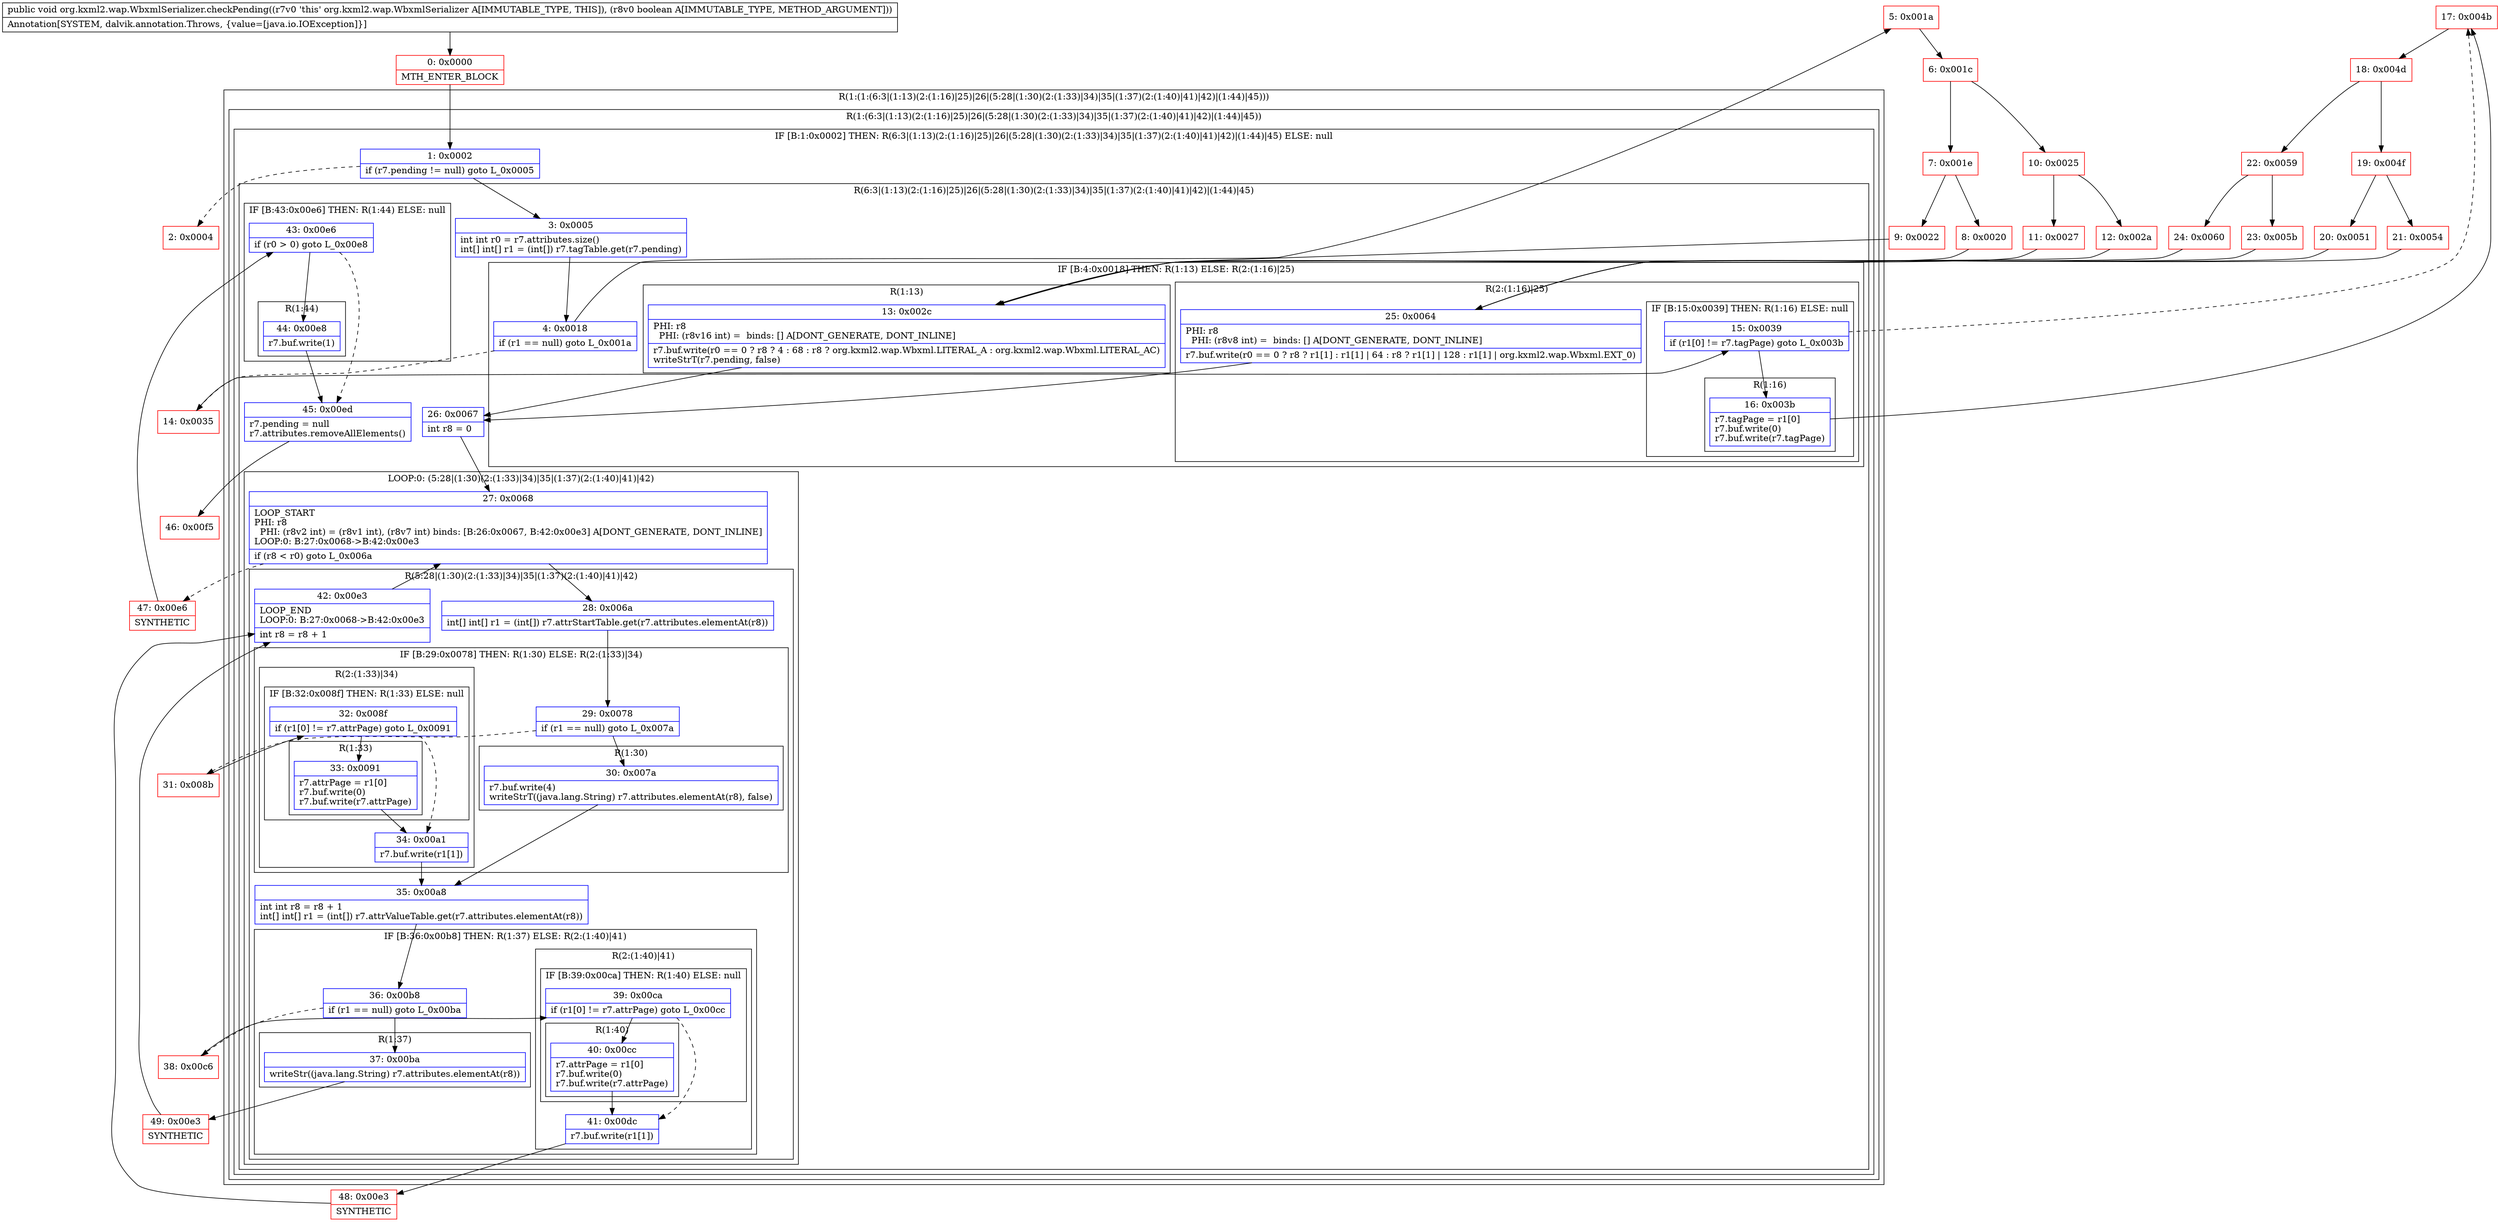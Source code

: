 digraph "CFG fororg.kxml2.wap.WbxmlSerializer.checkPending(Z)V" {
subgraph cluster_Region_1740672825 {
label = "R(1:(1:(6:3|(1:13)(2:(1:16)|25)|26|(5:28|(1:30)(2:(1:33)|34)|35|(1:37)(2:(1:40)|41)|42)|(1:44)|45)))";
node [shape=record,color=blue];
subgraph cluster_Region_1149976731 {
label = "R(1:(6:3|(1:13)(2:(1:16)|25)|26|(5:28|(1:30)(2:(1:33)|34)|35|(1:37)(2:(1:40)|41)|42)|(1:44)|45))";
node [shape=record,color=blue];
subgraph cluster_IfRegion_1380335417 {
label = "IF [B:1:0x0002] THEN: R(6:3|(1:13)(2:(1:16)|25)|26|(5:28|(1:30)(2:(1:33)|34)|35|(1:37)(2:(1:40)|41)|42)|(1:44)|45) ELSE: null";
node [shape=record,color=blue];
Node_1 [shape=record,label="{1\:\ 0x0002|if (r7.pending != null) goto L_0x0005\l}"];
subgraph cluster_Region_1631418808 {
label = "R(6:3|(1:13)(2:(1:16)|25)|26|(5:28|(1:30)(2:(1:33)|34)|35|(1:37)(2:(1:40)|41)|42)|(1:44)|45)";
node [shape=record,color=blue];
Node_3 [shape=record,label="{3\:\ 0x0005|int int r0 = r7.attributes.size()\lint[] int[] r1 = (int[]) r7.tagTable.get(r7.pending)\l}"];
subgraph cluster_IfRegion_971145840 {
label = "IF [B:4:0x0018] THEN: R(1:13) ELSE: R(2:(1:16)|25)";
node [shape=record,color=blue];
Node_4 [shape=record,label="{4\:\ 0x0018|if (r1 == null) goto L_0x001a\l}"];
subgraph cluster_Region_1079001109 {
label = "R(1:13)";
node [shape=record,color=blue];
Node_13 [shape=record,label="{13\:\ 0x002c|PHI: r8 \l  PHI: (r8v16 int) =  binds: [] A[DONT_GENERATE, DONT_INLINE]\l|r7.buf.write(r0 == 0 ? r8 ? 4 : 68 : r8 ? org.kxml2.wap.Wbxml.LITERAL_A : org.kxml2.wap.Wbxml.LITERAL_AC)\lwriteStrT(r7.pending, false)\l}"];
}
subgraph cluster_Region_939930680 {
label = "R(2:(1:16)|25)";
node [shape=record,color=blue];
subgraph cluster_IfRegion_818726528 {
label = "IF [B:15:0x0039] THEN: R(1:16) ELSE: null";
node [shape=record,color=blue];
Node_15 [shape=record,label="{15\:\ 0x0039|if (r1[0] != r7.tagPage) goto L_0x003b\l}"];
subgraph cluster_Region_309470752 {
label = "R(1:16)";
node [shape=record,color=blue];
Node_16 [shape=record,label="{16\:\ 0x003b|r7.tagPage = r1[0]\lr7.buf.write(0)\lr7.buf.write(r7.tagPage)\l}"];
}
}
Node_25 [shape=record,label="{25\:\ 0x0064|PHI: r8 \l  PHI: (r8v8 int) =  binds: [] A[DONT_GENERATE, DONT_INLINE]\l|r7.buf.write(r0 == 0 ? r8 ? r1[1] : r1[1] \| 64 : r8 ? r1[1] \| 128 : r1[1] \| org.kxml2.wap.Wbxml.EXT_0)\l}"];
}
}
Node_26 [shape=record,label="{26\:\ 0x0067|int r8 = 0\l}"];
subgraph cluster_LoopRegion_1904894659 {
label = "LOOP:0: (5:28|(1:30)(2:(1:33)|34)|35|(1:37)(2:(1:40)|41)|42)";
node [shape=record,color=blue];
Node_27 [shape=record,label="{27\:\ 0x0068|LOOP_START\lPHI: r8 \l  PHI: (r8v2 int) = (r8v1 int), (r8v7 int) binds: [B:26:0x0067, B:42:0x00e3] A[DONT_GENERATE, DONT_INLINE]\lLOOP:0: B:27:0x0068\-\>B:42:0x00e3\l|if (r8 \< r0) goto L_0x006a\l}"];
subgraph cluster_Region_1758938656 {
label = "R(5:28|(1:30)(2:(1:33)|34)|35|(1:37)(2:(1:40)|41)|42)";
node [shape=record,color=blue];
Node_28 [shape=record,label="{28\:\ 0x006a|int[] int[] r1 = (int[]) r7.attrStartTable.get(r7.attributes.elementAt(r8))\l}"];
subgraph cluster_IfRegion_321232575 {
label = "IF [B:29:0x0078] THEN: R(1:30) ELSE: R(2:(1:33)|34)";
node [shape=record,color=blue];
Node_29 [shape=record,label="{29\:\ 0x0078|if (r1 == null) goto L_0x007a\l}"];
subgraph cluster_Region_1166784584 {
label = "R(1:30)";
node [shape=record,color=blue];
Node_30 [shape=record,label="{30\:\ 0x007a|r7.buf.write(4)\lwriteStrT((java.lang.String) r7.attributes.elementAt(r8), false)\l}"];
}
subgraph cluster_Region_1510007373 {
label = "R(2:(1:33)|34)";
node [shape=record,color=blue];
subgraph cluster_IfRegion_283503069 {
label = "IF [B:32:0x008f] THEN: R(1:33) ELSE: null";
node [shape=record,color=blue];
Node_32 [shape=record,label="{32\:\ 0x008f|if (r1[0] != r7.attrPage) goto L_0x0091\l}"];
subgraph cluster_Region_1121012647 {
label = "R(1:33)";
node [shape=record,color=blue];
Node_33 [shape=record,label="{33\:\ 0x0091|r7.attrPage = r1[0]\lr7.buf.write(0)\lr7.buf.write(r7.attrPage)\l}"];
}
}
Node_34 [shape=record,label="{34\:\ 0x00a1|r7.buf.write(r1[1])\l}"];
}
}
Node_35 [shape=record,label="{35\:\ 0x00a8|int int r8 = r8 + 1\lint[] int[] r1 = (int[]) r7.attrValueTable.get(r7.attributes.elementAt(r8))\l}"];
subgraph cluster_IfRegion_1526458789 {
label = "IF [B:36:0x00b8] THEN: R(1:37) ELSE: R(2:(1:40)|41)";
node [shape=record,color=blue];
Node_36 [shape=record,label="{36\:\ 0x00b8|if (r1 == null) goto L_0x00ba\l}"];
subgraph cluster_Region_1701797844 {
label = "R(1:37)";
node [shape=record,color=blue];
Node_37 [shape=record,label="{37\:\ 0x00ba|writeStr((java.lang.String) r7.attributes.elementAt(r8))\l}"];
}
subgraph cluster_Region_1350496363 {
label = "R(2:(1:40)|41)";
node [shape=record,color=blue];
subgraph cluster_IfRegion_306122030 {
label = "IF [B:39:0x00ca] THEN: R(1:40) ELSE: null";
node [shape=record,color=blue];
Node_39 [shape=record,label="{39\:\ 0x00ca|if (r1[0] != r7.attrPage) goto L_0x00cc\l}"];
subgraph cluster_Region_1332774830 {
label = "R(1:40)";
node [shape=record,color=blue];
Node_40 [shape=record,label="{40\:\ 0x00cc|r7.attrPage = r1[0]\lr7.buf.write(0)\lr7.buf.write(r7.attrPage)\l}"];
}
}
Node_41 [shape=record,label="{41\:\ 0x00dc|r7.buf.write(r1[1])\l}"];
}
}
Node_42 [shape=record,label="{42\:\ 0x00e3|LOOP_END\lLOOP:0: B:27:0x0068\-\>B:42:0x00e3\l|int r8 = r8 + 1\l}"];
}
}
subgraph cluster_IfRegion_2079335923 {
label = "IF [B:43:0x00e6] THEN: R(1:44) ELSE: null";
node [shape=record,color=blue];
Node_43 [shape=record,label="{43\:\ 0x00e6|if (r0 \> 0) goto L_0x00e8\l}"];
subgraph cluster_Region_983295155 {
label = "R(1:44)";
node [shape=record,color=blue];
Node_44 [shape=record,label="{44\:\ 0x00e8|r7.buf.write(1)\l}"];
}
}
Node_45 [shape=record,label="{45\:\ 0x00ed|r7.pending = null\lr7.attributes.removeAllElements()\l}"];
}
}
}
}
Node_0 [shape=record,color=red,label="{0\:\ 0x0000|MTH_ENTER_BLOCK\l}"];
Node_2 [shape=record,color=red,label="{2\:\ 0x0004}"];
Node_5 [shape=record,color=red,label="{5\:\ 0x001a}"];
Node_6 [shape=record,color=red,label="{6\:\ 0x001c}"];
Node_7 [shape=record,color=red,label="{7\:\ 0x001e}"];
Node_8 [shape=record,color=red,label="{8\:\ 0x0020}"];
Node_9 [shape=record,color=red,label="{9\:\ 0x0022}"];
Node_10 [shape=record,color=red,label="{10\:\ 0x0025}"];
Node_11 [shape=record,color=red,label="{11\:\ 0x0027}"];
Node_12 [shape=record,color=red,label="{12\:\ 0x002a}"];
Node_14 [shape=record,color=red,label="{14\:\ 0x0035}"];
Node_17 [shape=record,color=red,label="{17\:\ 0x004b}"];
Node_18 [shape=record,color=red,label="{18\:\ 0x004d}"];
Node_19 [shape=record,color=red,label="{19\:\ 0x004f}"];
Node_20 [shape=record,color=red,label="{20\:\ 0x0051}"];
Node_21 [shape=record,color=red,label="{21\:\ 0x0054}"];
Node_22 [shape=record,color=red,label="{22\:\ 0x0059}"];
Node_23 [shape=record,color=red,label="{23\:\ 0x005b}"];
Node_24 [shape=record,color=red,label="{24\:\ 0x0060}"];
Node_31 [shape=record,color=red,label="{31\:\ 0x008b}"];
Node_38 [shape=record,color=red,label="{38\:\ 0x00c6}"];
Node_46 [shape=record,color=red,label="{46\:\ 0x00f5}"];
Node_47 [shape=record,color=red,label="{47\:\ 0x00e6|SYNTHETIC\l}"];
Node_48 [shape=record,color=red,label="{48\:\ 0x00e3|SYNTHETIC\l}"];
Node_49 [shape=record,color=red,label="{49\:\ 0x00e3|SYNTHETIC\l}"];
MethodNode[shape=record,label="{public void org.kxml2.wap.WbxmlSerializer.checkPending((r7v0 'this' org.kxml2.wap.WbxmlSerializer A[IMMUTABLE_TYPE, THIS]), (r8v0 boolean A[IMMUTABLE_TYPE, METHOD_ARGUMENT]))  | Annotation[SYSTEM, dalvik.annotation.Throws, \{value=[java.io.IOException]\}]\l}"];
MethodNode -> Node_0;
Node_1 -> Node_2[style=dashed];
Node_1 -> Node_3;
Node_3 -> Node_4;
Node_4 -> Node_5;
Node_4 -> Node_14[style=dashed];
Node_13 -> Node_26;
Node_15 -> Node_16;
Node_15 -> Node_17[style=dashed];
Node_16 -> Node_17;
Node_25 -> Node_26;
Node_26 -> Node_27;
Node_27 -> Node_28;
Node_27 -> Node_47[style=dashed];
Node_28 -> Node_29;
Node_29 -> Node_30;
Node_29 -> Node_31[style=dashed];
Node_30 -> Node_35;
Node_32 -> Node_33;
Node_32 -> Node_34[style=dashed];
Node_33 -> Node_34;
Node_34 -> Node_35;
Node_35 -> Node_36;
Node_36 -> Node_37;
Node_36 -> Node_38[style=dashed];
Node_37 -> Node_49;
Node_39 -> Node_40;
Node_39 -> Node_41[style=dashed];
Node_40 -> Node_41;
Node_41 -> Node_48;
Node_42 -> Node_27;
Node_43 -> Node_44;
Node_43 -> Node_45[style=dashed];
Node_44 -> Node_45;
Node_45 -> Node_46;
Node_0 -> Node_1;
Node_5 -> Node_6;
Node_6 -> Node_7;
Node_6 -> Node_10;
Node_7 -> Node_8;
Node_7 -> Node_9;
Node_8 -> Node_13;
Node_9 -> Node_13;
Node_10 -> Node_11;
Node_10 -> Node_12;
Node_11 -> Node_13;
Node_12 -> Node_13;
Node_14 -> Node_15;
Node_17 -> Node_18;
Node_18 -> Node_19;
Node_18 -> Node_22;
Node_19 -> Node_20;
Node_19 -> Node_21;
Node_20 -> Node_25;
Node_21 -> Node_25;
Node_22 -> Node_23;
Node_22 -> Node_24;
Node_23 -> Node_25;
Node_24 -> Node_25;
Node_31 -> Node_32;
Node_38 -> Node_39;
Node_47 -> Node_43;
Node_48 -> Node_42;
Node_49 -> Node_42;
}

